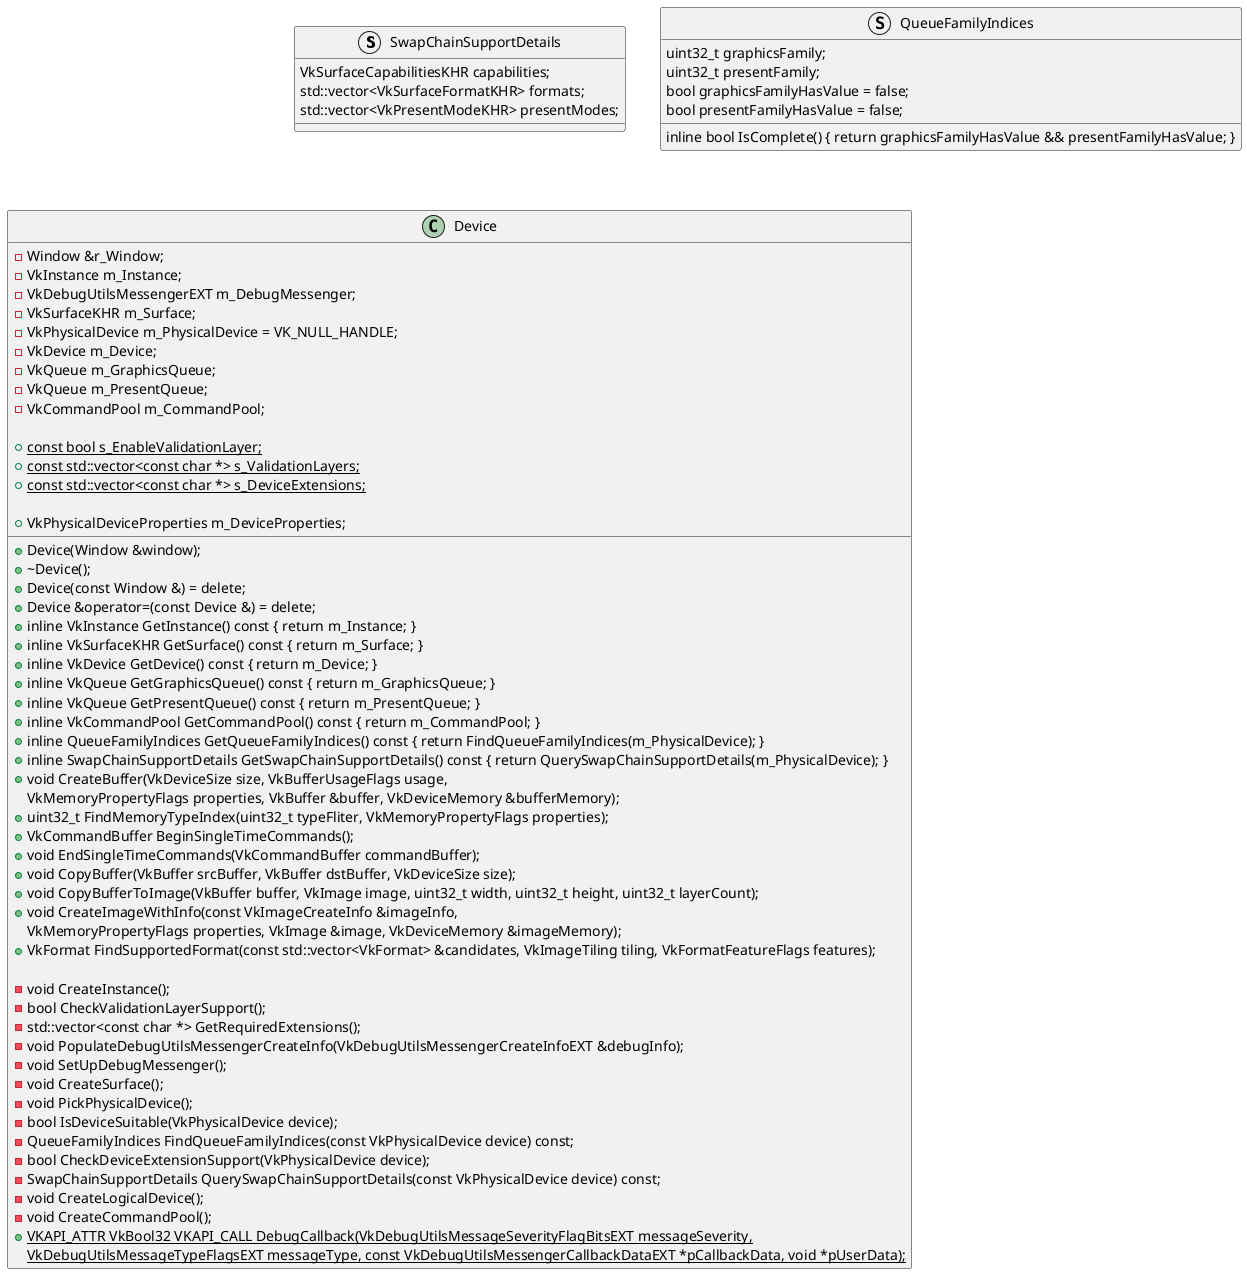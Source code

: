 @startuml
struct SwapChainSupportDetails
{
    VkSurfaceCapabilitiesKHR capabilities;
    std::vector<VkSurfaceFormatKHR> formats;
    std::vector<VkPresentModeKHR> presentModes;
}

struct QueueFamilyIndices
{
    uint32_t graphicsFamily;
    uint32_t presentFamily;
    bool graphicsFamilyHasValue = false;
    bool presentFamilyHasValue = false;
    inline bool IsComplete() { return graphicsFamilyHasValue && presentFamilyHasValue; }
}

class Device
{
    + Device(Window &window);
    + \~Device();
    + Device(const Window &) = delete;
    + Device &operator=(const Device &) = delete;
    + inline VkInstance GetInstance() const { return m_Instance; }
    + inline VkSurfaceKHR GetSurface() const { return m_Surface; }
    + inline VkDevice GetDevice() const { return m_Device; }
    + inline VkQueue GetGraphicsQueue() const { return m_GraphicsQueue; }
    + inline VkQueue GetPresentQueue() const { return m_PresentQueue; }
    + inline VkCommandPool GetCommandPool() const { return m_CommandPool; }
    + inline QueueFamilyIndices GetQueueFamilyIndices() const { return FindQueueFamilyIndices(m_PhysicalDevice); }
    + inline SwapChainSupportDetails GetSwapChainSupportDetails() const { return QuerySwapChainSupportDetails(m_PhysicalDevice); }
    + void CreateBuffer(VkDeviceSize size, VkBufferUsageFlags usage,
            VkMemoryPropertyFlags properties, VkBuffer &buffer, VkDeviceMemory &bufferMemory);
    + uint32_t FindMemoryTypeIndex(uint32_t typeFliter, VkMemoryPropertyFlags properties);
    + VkCommandBuffer BeginSingleTimeCommands();
    + void EndSingleTimeCommands(VkCommandBuffer commandBuffer);
    + void CopyBuffer(VkBuffer srcBuffer, VkBuffer dstBuffer, VkDeviceSize size);
    + void CopyBufferToImage(VkBuffer buffer, VkImage image, uint32_t width, uint32_t height, uint32_t layerCount);
    + void CreateImageWithInfo(const VkImageCreateInfo &imageInfo,
            VkMemoryPropertyFlags properties, VkImage &image, VkDeviceMemory &imageMemory);
    + VkFormat FindSupportedFormat(const std::vector<VkFormat> &candidates, VkImageTiling tiling, VkFormatFeatureFlags features);

    - void CreateInstance();
    - bool CheckValidationLayerSupport();
    - std::vector<const char *> GetRequiredExtensions();
    - void PopulateDebugUtilsMessengerCreateInfo(VkDebugUtilsMessengerCreateInfoEXT &debugInfo);
    - void SetUpDebugMessenger();
    - void CreateSurface();
    - void PickPhysicalDevice();
    - bool IsDeviceSuitable(VkPhysicalDevice device);
    - QueueFamilyIndices FindQueueFamilyIndices(const VkPhysicalDevice device) const;
    - bool CheckDeviceExtensionSupport(VkPhysicalDevice device);
    - SwapChainSupportDetails QuerySwapChainSupportDetails(const VkPhysicalDevice device) const;
    - void CreateLogicalDevice();
    - void CreateCommandPool();

    - Window &r_Window;
    - VkInstance m_Instance;
    - VkDebugUtilsMessengerEXT m_DebugMessenger;
    - VkSurfaceKHR m_Surface;
    - VkPhysicalDevice m_PhysicalDevice = VK_NULL_HANDLE;
    - VkDevice m_Device;
    - VkQueue m_GraphicsQueue;
    - VkQueue m_PresentQueue;
    - VkCommandPool m_CommandPool;

    + {static} const bool s_EnableValidationLayer;
    + {static} const std::vector<const char *> s_ValidationLayers;
    + {static} const std::vector<const char *> s_DeviceExtensions;
    + {static} VKAPI_ATTR VkBool32 VKAPI_CALL DebugCallback(VkDebugUtilsMessageSeverityFlagBitsEXT messageSeverity,
    {static}        VkDebugUtilsMessageTypeFlagsEXT messageType, const VkDebugUtilsMessengerCallbackDataEXT *pCallbackData, void *pUserData);

    + VkPhysicalDeviceProperties m_DeviceProperties;
}
@enduml